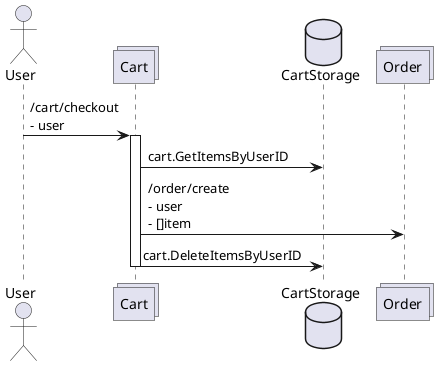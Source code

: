 @startuml

actor User as u
collections Cart as c
database CartStorage as cs
collections Order as o

u -> c : /cart/checkout\n- user
activate c
c -> cs : cart.GetItemsByUserID
c -> o : /order/create\n- user\n- []item
c -> cs : cart.DeleteItemsByUserID

deactivate c

@enduml